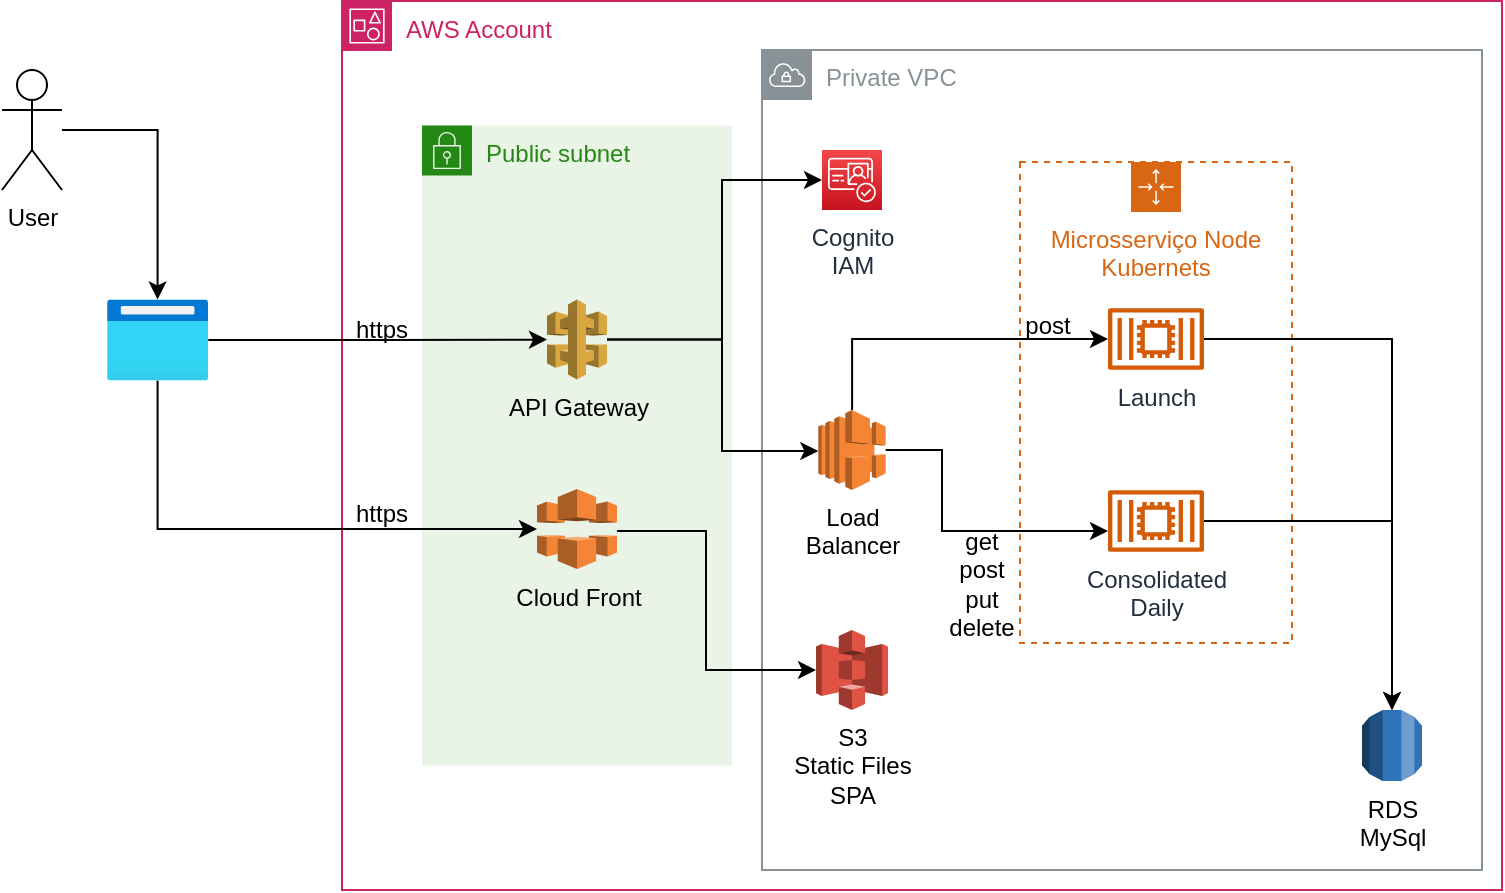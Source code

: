 <mxfile version="21.1.2" type="device">
  <diagram name="Página-1" id="FuT16Esjw0LnR01mSCm3">
    <mxGraphModel dx="1104" dy="508" grid="1" gridSize="10" guides="1" tooltips="1" connect="1" arrows="1" fold="1" page="1" pageScale="1" pageWidth="827" pageHeight="1169" math="0" shadow="0">
      <root>
        <mxCell id="0" />
        <mxCell id="1" parent="0" />
        <mxCell id="tFi4-Nd3oYNlmkZiAklK-1" value="Private VPC" style="sketch=0;outlineConnect=0;gradientColor=none;html=1;whiteSpace=wrap;fontSize=12;fontStyle=0;shape=mxgraph.aws4.group;grIcon=mxgraph.aws4.group_vpc;strokeColor=#879196;fillColor=none;verticalAlign=top;align=left;spacingLeft=30;fontColor=#879196;dashed=0;" parent="1" vertex="1">
          <mxGeometry x="400" y="120" width="360" height="410" as="geometry" />
        </mxCell>
        <mxCell id="tFi4-Nd3oYNlmkZiAklK-41" style="edgeStyle=orthogonalEdgeStyle;rounded=0;orthogonalLoop=1;jettySize=auto;html=1;" parent="1" source="tFi4-Nd3oYNlmkZiAklK-4" target="tFi4-Nd3oYNlmkZiAklK-40" edge="1">
          <mxGeometry relative="1" as="geometry" />
        </mxCell>
        <mxCell id="tFi4-Nd3oYNlmkZiAklK-4" value="User" style="shape=umlActor;verticalLabelPosition=bottom;verticalAlign=top;html=1;outlineConnect=0;" parent="1" vertex="1">
          <mxGeometry x="20.0" y="130" width="30" height="60" as="geometry" />
        </mxCell>
        <mxCell id="tFi4-Nd3oYNlmkZiAklK-29" value="AWS Account" style="points=[[0,0],[0.25,0],[0.5,0],[0.75,0],[1,0],[1,0.25],[1,0.5],[1,0.75],[1,1],[0.75,1],[0.5,1],[0.25,1],[0,1],[0,0.75],[0,0.5],[0,0.25]];outlineConnect=0;gradientColor=none;html=1;whiteSpace=wrap;fontSize=12;fontStyle=0;container=1;pointerEvents=0;collapsible=0;recursiveResize=0;shape=mxgraph.aws4.group;grIcon=mxgraph.aws4.group_account;strokeColor=#CD2264;fillColor=none;verticalAlign=top;align=left;spacingLeft=30;fontColor=#CD2264;dashed=0;" parent="1" vertex="1">
          <mxGeometry x="190" y="95.5" width="580" height="444.5" as="geometry" />
        </mxCell>
        <mxCell id="tFi4-Nd3oYNlmkZiAklK-39" value="S3&lt;br&gt;Static Files&lt;br&gt;SPA" style="outlineConnect=0;dashed=0;verticalLabelPosition=bottom;verticalAlign=top;align=center;html=1;shape=mxgraph.aws3.s3;fillColor=#E05243;gradientColor=none;" parent="tFi4-Nd3oYNlmkZiAklK-29" vertex="1">
          <mxGeometry x="237" y="314.5" width="36" height="40" as="geometry" />
        </mxCell>
        <mxCell id="tFi4-Nd3oYNlmkZiAklK-32" value="Microsserviço Node Kubernets" style="points=[[0,0],[0.25,0],[0.5,0],[0.75,0],[1,0],[1,0.25],[1,0.5],[1,0.75],[1,1],[0.75,1],[0.5,1],[0.25,1],[0,1],[0,0.75],[0,0.5],[0,0.25]];outlineConnect=0;gradientColor=none;html=1;whiteSpace=wrap;fontSize=12;fontStyle=0;container=1;pointerEvents=0;collapsible=0;recursiveResize=0;shape=mxgraph.aws4.groupCenter;grIcon=mxgraph.aws4.group_auto_scaling_group;grStroke=1;strokeColor=#D86613;fillColor=none;verticalAlign=top;align=center;fontColor=#D86613;dashed=1;spacingTop=25;" parent="tFi4-Nd3oYNlmkZiAklK-29" vertex="1">
          <mxGeometry x="339" y="80.5" width="136" height="240.5" as="geometry" />
        </mxCell>
        <mxCell id="tFi4-Nd3oYNlmkZiAklK-33" value="Consolidated&lt;br&gt;Daily" style="sketch=0;outlineConnect=0;fontColor=#232F3E;gradientColor=none;fillColor=#D45B07;strokeColor=none;dashed=0;verticalLabelPosition=bottom;verticalAlign=top;align=center;html=1;fontSize=12;fontStyle=0;aspect=fixed;pointerEvents=1;shape=mxgraph.aws4.container_2;" parent="tFi4-Nd3oYNlmkZiAklK-32" vertex="1">
          <mxGeometry x="44" y="164" width="48" height="31" as="geometry" />
        </mxCell>
        <mxCell id="tFi4-Nd3oYNlmkZiAklK-10" value="Launch" style="sketch=0;outlineConnect=0;fontColor=#232F3E;gradientColor=none;fillColor=#D45B07;strokeColor=none;dashed=0;verticalLabelPosition=bottom;verticalAlign=top;align=center;html=1;fontSize=12;fontStyle=0;aspect=fixed;pointerEvents=1;shape=mxgraph.aws4.container_2;" parent="tFi4-Nd3oYNlmkZiAklK-32" vertex="1">
          <mxGeometry x="44" y="73" width="48" height="31" as="geometry" />
        </mxCell>
        <mxCell id="9_JNKS2Y8sLnnaJ7XOD2-1" style="edgeStyle=orthogonalEdgeStyle;rounded=0;orthogonalLoop=1;jettySize=auto;html=1;" parent="tFi4-Nd3oYNlmkZiAklK-29" source="tFi4-Nd3oYNlmkZiAklK-46" target="tFi4-Nd3oYNlmkZiAklK-10" edge="1">
          <mxGeometry relative="1" as="geometry">
            <Array as="points">
              <mxPoint x="255" y="169" />
            </Array>
          </mxGeometry>
        </mxCell>
        <mxCell id="9_JNKS2Y8sLnnaJ7XOD2-3" style="edgeStyle=orthogonalEdgeStyle;rounded=0;orthogonalLoop=1;jettySize=auto;html=1;" parent="tFi4-Nd3oYNlmkZiAklK-29" source="tFi4-Nd3oYNlmkZiAklK-46" target="tFi4-Nd3oYNlmkZiAklK-33" edge="1">
          <mxGeometry relative="1" as="geometry">
            <Array as="points">
              <mxPoint x="300" y="225" />
              <mxPoint x="300" y="265" />
            </Array>
          </mxGeometry>
        </mxCell>
        <mxCell id="tFi4-Nd3oYNlmkZiAklK-46" value="Load &lt;br&gt;Balancer" style="outlineConnect=0;dashed=0;verticalLabelPosition=bottom;verticalAlign=top;align=center;html=1;shape=mxgraph.aws3.elastic_load_balancing;fillColor=#F58534;gradientColor=none;" parent="tFi4-Nd3oYNlmkZiAklK-29" vertex="1">
          <mxGeometry x="238.16" y="204.5" width="33.68" height="40" as="geometry" />
        </mxCell>
        <mxCell id="tFi4-Nd3oYNlmkZiAklK-45" value="RDS&lt;br&gt;MySql" style="outlineConnect=0;dashed=0;verticalLabelPosition=bottom;verticalAlign=top;align=center;html=1;shape=mxgraph.aws3.rds;fillColor=#2E73B8;gradientColor=none;" parent="tFi4-Nd3oYNlmkZiAklK-29" vertex="1">
          <mxGeometry x="510" y="354.5" width="30" height="35.5" as="geometry" />
        </mxCell>
        <mxCell id="tFi4-Nd3oYNlmkZiAklK-52" style="edgeStyle=orthogonalEdgeStyle;rounded=0;orthogonalLoop=1;jettySize=auto;html=1;entryX=0.5;entryY=0;entryDx=0;entryDy=0;entryPerimeter=0;" parent="tFi4-Nd3oYNlmkZiAklK-29" source="tFi4-Nd3oYNlmkZiAklK-10" target="tFi4-Nd3oYNlmkZiAklK-45" edge="1">
          <mxGeometry relative="1" as="geometry">
            <Array as="points">
              <mxPoint x="525" y="169" />
            </Array>
          </mxGeometry>
        </mxCell>
        <mxCell id="tFi4-Nd3oYNlmkZiAklK-53" style="edgeStyle=orthogonalEdgeStyle;rounded=0;orthogonalLoop=1;jettySize=auto;html=1;entryX=0.5;entryY=0;entryDx=0;entryDy=0;entryPerimeter=0;" parent="tFi4-Nd3oYNlmkZiAklK-29" source="tFi4-Nd3oYNlmkZiAklK-33" target="tFi4-Nd3oYNlmkZiAklK-45" edge="1">
          <mxGeometry relative="1" as="geometry">
            <Array as="points">
              <mxPoint x="525" y="260" />
            </Array>
          </mxGeometry>
        </mxCell>
        <mxCell id="tFi4-Nd3oYNlmkZiAklK-34" value="Public subnet" style="points=[[0,0],[0.25,0],[0.5,0],[0.75,0],[1,0],[1,0.25],[1,0.5],[1,0.75],[1,1],[0.75,1],[0.5,1],[0.25,1],[0,1],[0,0.75],[0,0.5],[0,0.25]];outlineConnect=0;gradientColor=none;html=1;whiteSpace=wrap;fontSize=12;fontStyle=0;container=1;pointerEvents=0;collapsible=0;recursiveResize=0;shape=mxgraph.aws4.group;grIcon=mxgraph.aws4.group_security_group;grStroke=0;strokeColor=#248814;fillColor=#E9F3E6;verticalAlign=top;align=left;spacingLeft=30;fontColor=#248814;dashed=0;" parent="tFi4-Nd3oYNlmkZiAklK-29" vertex="1">
          <mxGeometry x="40" y="62.25" width="155" height="320" as="geometry" />
        </mxCell>
        <mxCell id="tFi4-Nd3oYNlmkZiAklK-35" value="API Gateway" style="outlineConnect=0;dashed=0;verticalLabelPosition=bottom;verticalAlign=top;align=center;html=1;shape=mxgraph.aws3.api_gateway;fillColor=#D9A741;gradientColor=none;" parent="tFi4-Nd3oYNlmkZiAklK-34" vertex="1">
          <mxGeometry x="62.5" y="87" width="30" height="40" as="geometry" />
        </mxCell>
        <mxCell id="tFi4-Nd3oYNlmkZiAklK-38" value="Cloud Front" style="outlineConnect=0;dashed=0;verticalLabelPosition=bottom;verticalAlign=top;align=center;html=1;shape=mxgraph.aws3.cloudfront;fillColor=#F58536;gradientColor=none;" parent="tFi4-Nd3oYNlmkZiAklK-34" vertex="1">
          <mxGeometry x="57.5" y="181.75" width="40" height="40" as="geometry" />
        </mxCell>
        <mxCell id="tFi4-Nd3oYNlmkZiAklK-48" style="edgeStyle=orthogonalEdgeStyle;rounded=0;orthogonalLoop=1;jettySize=auto;html=1;" parent="tFi4-Nd3oYNlmkZiAklK-29" source="tFi4-Nd3oYNlmkZiAklK-35" target="tFi4-Nd3oYNlmkZiAklK-46" edge="1">
          <mxGeometry relative="1" as="geometry">
            <Array as="points">
              <mxPoint x="190" y="169" />
              <mxPoint x="190" y="225" />
            </Array>
          </mxGeometry>
        </mxCell>
        <mxCell id="tFi4-Nd3oYNlmkZiAklK-51" style="edgeStyle=orthogonalEdgeStyle;rounded=0;orthogonalLoop=1;jettySize=auto;html=1;entryX=0;entryY=0.5;entryDx=0;entryDy=0;entryPerimeter=0;" parent="tFi4-Nd3oYNlmkZiAklK-29" source="tFi4-Nd3oYNlmkZiAklK-38" target="tFi4-Nd3oYNlmkZiAklK-39" edge="1">
          <mxGeometry relative="1" as="geometry">
            <Array as="points">
              <mxPoint x="182" y="265" />
              <mxPoint x="182" y="335" />
            </Array>
          </mxGeometry>
        </mxCell>
        <mxCell id="tFi4-Nd3oYNlmkZiAklK-55" value="https" style="text;html=1;strokeColor=none;fillColor=none;align=center;verticalAlign=middle;whiteSpace=wrap;rounded=0;" parent="tFi4-Nd3oYNlmkZiAklK-29" vertex="1">
          <mxGeometry x="-10" y="241.5" width="60" height="30" as="geometry" />
        </mxCell>
        <mxCell id="tFi4-Nd3oYNlmkZiAklK-54" value="https" style="text;html=1;strokeColor=none;fillColor=none;align=center;verticalAlign=middle;whiteSpace=wrap;rounded=0;" parent="tFi4-Nd3oYNlmkZiAklK-29" vertex="1">
          <mxGeometry x="-40" y="149.25" width="120" height="30" as="geometry" />
        </mxCell>
        <mxCell id="9_JNKS2Y8sLnnaJ7XOD2-5" value="post" style="text;html=1;strokeColor=none;fillColor=none;align=center;verticalAlign=middle;whiteSpace=wrap;rounded=0;" parent="tFi4-Nd3oYNlmkZiAklK-29" vertex="1">
          <mxGeometry x="333" y="154.25" width="40" height="15.5" as="geometry" />
        </mxCell>
        <mxCell id="9_JNKS2Y8sLnnaJ7XOD2-7" value="get&lt;br&gt;post&lt;br&gt;put&lt;br&gt;delete" style="text;html=1;strokeColor=none;fillColor=none;align=center;verticalAlign=middle;whiteSpace=wrap;rounded=0;" parent="tFi4-Nd3oYNlmkZiAklK-29" vertex="1">
          <mxGeometry x="300" y="261" width="40" height="60" as="geometry" />
        </mxCell>
        <mxCell id="tFi4-Nd3oYNlmkZiAklK-42" style="edgeStyle=orthogonalEdgeStyle;rounded=0;orthogonalLoop=1;jettySize=auto;html=1;entryX=0;entryY=0.5;entryDx=0;entryDy=0;entryPerimeter=0;" parent="1" source="tFi4-Nd3oYNlmkZiAklK-40" target="tFi4-Nd3oYNlmkZiAklK-38" edge="1">
          <mxGeometry relative="1" as="geometry">
            <Array as="points">
              <mxPoint x="98" y="360" />
            </Array>
          </mxGeometry>
        </mxCell>
        <mxCell id="tFi4-Nd3oYNlmkZiAklK-43" style="edgeStyle=orthogonalEdgeStyle;rounded=0;orthogonalLoop=1;jettySize=auto;html=1;" parent="1" source="tFi4-Nd3oYNlmkZiAklK-40" target="tFi4-Nd3oYNlmkZiAklK-35" edge="1">
          <mxGeometry relative="1" as="geometry" />
        </mxCell>
        <mxCell id="tFi4-Nd3oYNlmkZiAklK-40" value="" style="image;aspect=fixed;html=1;points=[];align=center;fontSize=12;image=img/lib/azure2/general/Browser.svg;" parent="1" vertex="1">
          <mxGeometry x="72.5" y="244.75" width="50.63" height="40.5" as="geometry" />
        </mxCell>
        <mxCell id="tFi4-Nd3oYNlmkZiAklK-57" value="Cognito&lt;br&gt;IAM" style="sketch=0;points=[[0,0,0],[0.25,0,0],[0.5,0,0],[0.75,0,0],[1,0,0],[0,1,0],[0.25,1,0],[0.5,1,0],[0.75,1,0],[1,1,0],[0,0.25,0],[0,0.5,0],[0,0.75,0],[1,0.25,0],[1,0.5,0],[1,0.75,0]];outlineConnect=0;fontColor=#232F3E;gradientColor=#F54749;gradientDirection=north;fillColor=#C7131F;strokeColor=#ffffff;dashed=0;verticalLabelPosition=bottom;verticalAlign=top;align=center;html=1;fontSize=12;fontStyle=0;aspect=fixed;shape=mxgraph.aws4.resourceIcon;resIcon=mxgraph.aws4.cognito;" parent="1" vertex="1">
          <mxGeometry x="430" y="170" width="30" height="30" as="geometry" />
        </mxCell>
        <mxCell id="tFi4-Nd3oYNlmkZiAklK-59" style="edgeStyle=orthogonalEdgeStyle;rounded=0;orthogonalLoop=1;jettySize=auto;html=1;entryX=0;entryY=0.5;entryDx=0;entryDy=0;entryPerimeter=0;" parent="1" source="tFi4-Nd3oYNlmkZiAklK-35" target="tFi4-Nd3oYNlmkZiAklK-57" edge="1">
          <mxGeometry relative="1" as="geometry">
            <Array as="points">
              <mxPoint x="380" y="265" />
              <mxPoint x="380" y="185" />
            </Array>
          </mxGeometry>
        </mxCell>
      </root>
    </mxGraphModel>
  </diagram>
</mxfile>
